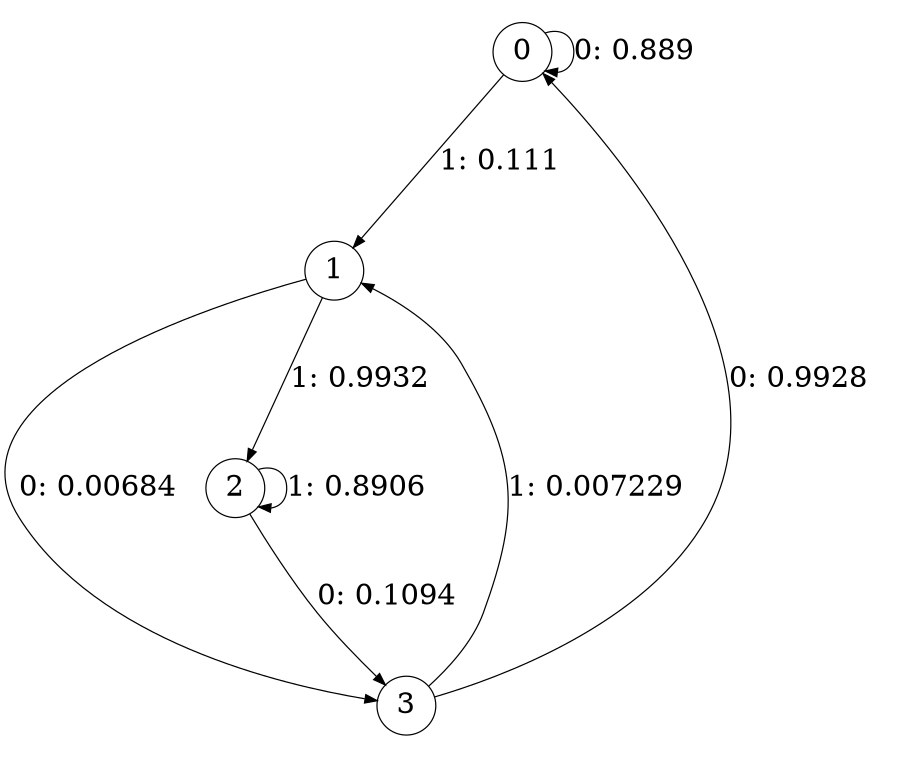 digraph "ch4_face_source_L2" {
size = "6,8.5";
ratio = "fill";
node [shape = circle];
node [fontsize = 24];
edge [fontsize = 24];
0 -> 0 [label = "0: 0.889    "];
0 -> 1 [label = "1: 0.111    "];
1 -> 3 [label = "0: 0.00684  "];
1 -> 2 [label = "1: 0.9932   "];
2 -> 3 [label = "0: 0.1094   "];
2 -> 2 [label = "1: 0.8906   "];
3 -> 0 [label = "0: 0.9928   "];
3 -> 1 [label = "1: 0.007229  "];
}